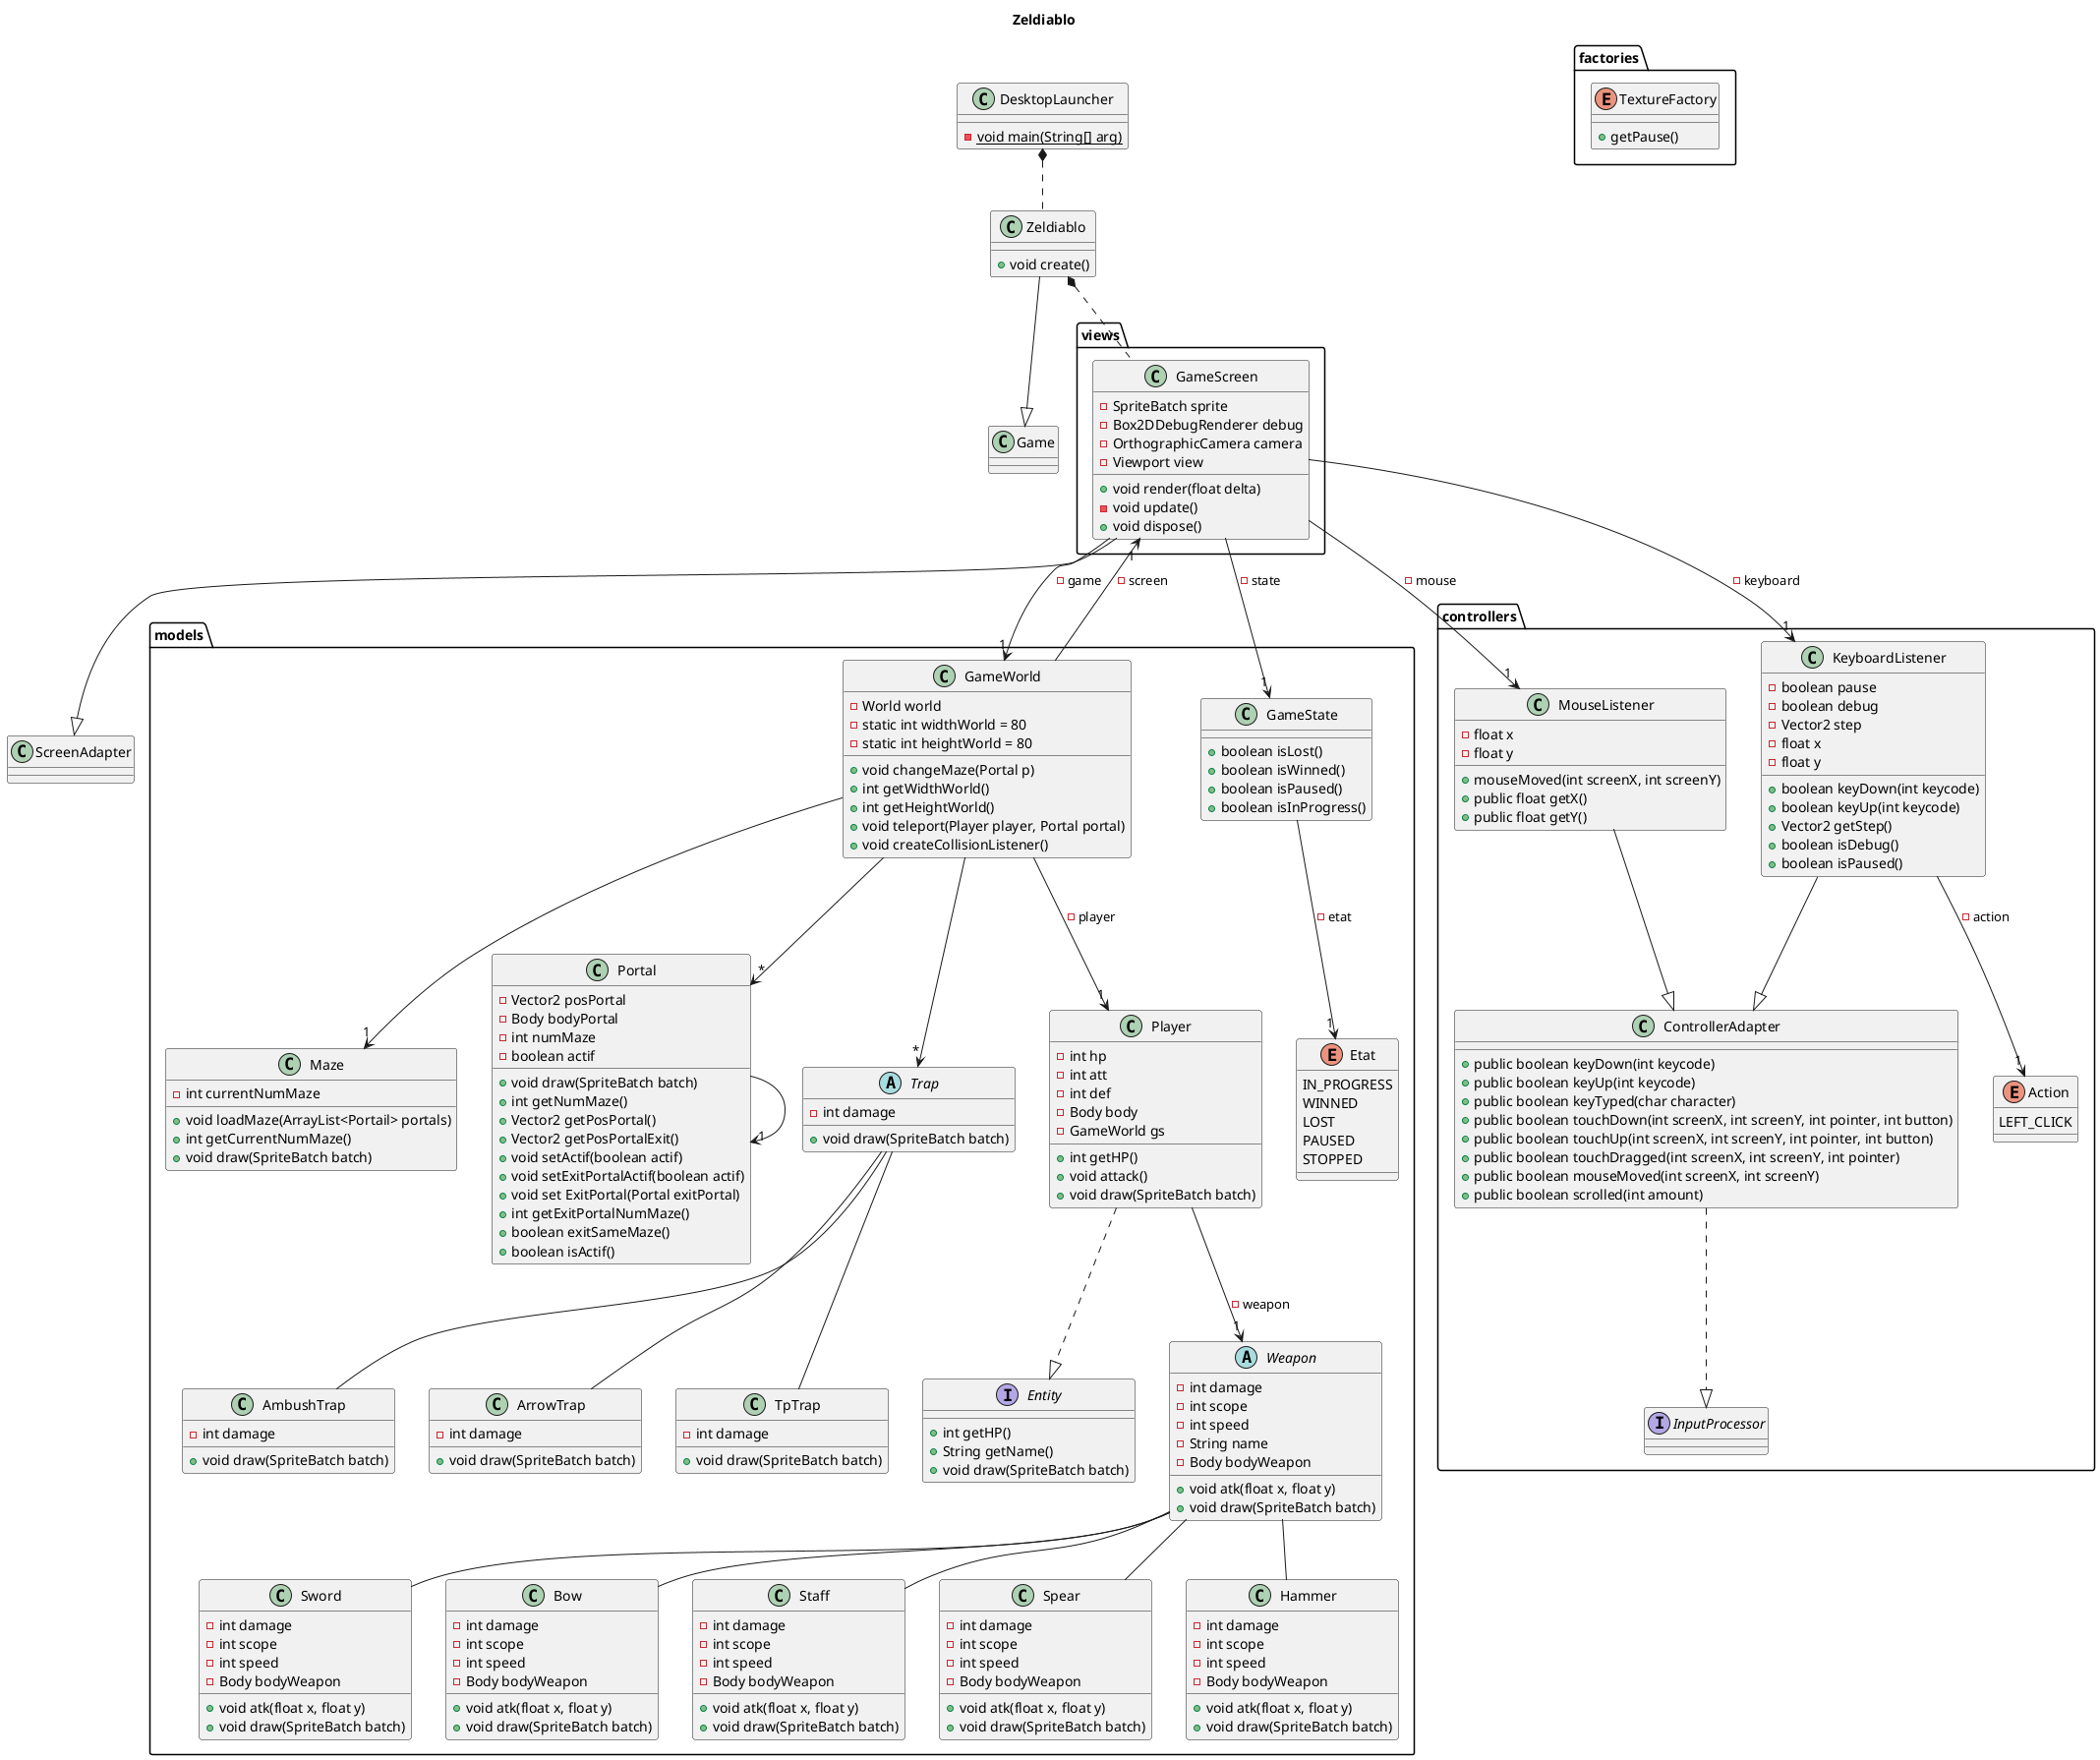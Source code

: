 @startuml

title Zeldiablo

class ScreenAdapter
class Game

class DesktopLauncher {
    - {static} void main(String[] arg)
}

class Zeldiablo {
    + void create()
}

package views {
    class GameScreen {
        - SpriteBatch sprite
        - Box2DDebugRenderer debug
        - OrthographicCamera camera
        - Viewport view
        + void render(float delta)
        - void update()
        + void dispose()
    }
}

package models {
    class GameWorld {
        - World world
        - static int widthWorld = 80
        - static int heightWorld = 80

        + void changeMaze(Portal p)
        + int getWidthWorld()
        + int getHeightWorld()
        + void teleport(Player player, Portal portal)
        + void createCollisionListener()
    }

    class GameState {
        + boolean isLost()
        + boolean isWinned()
        + boolean isPaused()
        + boolean isInProgress()
    }

    enum Etat {
        IN_PROGRESS
        WINNED
        LOST
        PAUSED
        STOPPED
    }

    interface Entity {
        + int getHP()
        + String getName()
        + void draw(SpriteBatch batch)
    }

    class Player {
        - int hp
        - int att
        - int def
        - Body body
        - GameWorld gs

        + int getHP()
        + void attack()
        + void draw(SpriteBatch batch)
    }

    abstract class Weapon {
        - int damage
        - int scope
        - int speed
        - String name
        - Body bodyWeapon
        + void atk(float x, float y)
        + void draw(SpriteBatch batch)
    }

    class Sword {
        - int damage
        - int scope
        - int speed
        - Body bodyWeapon
        + void atk(float x, float y)
        + void draw(SpriteBatch batch)
    }

    class Bow {
        - int damage
        - int scope
        - int speed
        - Body bodyWeapon
        + void atk(float x, float y)
        + void draw(SpriteBatch batch)
    }

    class Staff {
        - int damage
        - int scope
        - int speed
        - Body bodyWeapon
        + void atk(float x, float y)
        + void draw(SpriteBatch batch)
    }

    class Spear {
        - int damage
        - int scope
        - int speed
        - Body bodyWeapon
        + void atk(float x, float y)
        + void draw(SpriteBatch batch)
    }

    class Hammer {
        - int damage
        - int scope
        - int speed
        - Body bodyWeapon
        + void atk(float x, float y)
        + void draw(SpriteBatch batch)
    }

    class Maze {
        - int currentNumMaze

        + void loadMaze(ArrayList<Portail> portals)
        + int getCurrentNumMaze()
        + void draw(SpriteBatch batch)
    }

    class Portal {
        - Vector2 posPortal
        - Body bodyPortal
        - int numMaze
        - boolean actif

        + void draw(SpriteBatch batch)
        + int getNumMaze()
        + Vector2 getPosPortal()
        + Vector2 getPosPortalExit()
        + void setActif(boolean actif)
        + void setExitPortalActif(boolean actif)
        + void set ExitPortal(Portal exitPortal)
        + int getExitPortalNumMaze()
        + boolean exitSameMaze()
        + boolean isActif()
    }

    abstract class Trap {
        - int damage
        + void draw(SpriteBatch batch)
    }

    class ArrowTrap {
        - int damage
        + void draw(SpriteBatch batch)
    }

    class TpTrap {
        - int damage
        + void draw(SpriteBatch batch)
    }

    class AmbushTrap {
        - int damage
        + void draw(SpriteBatch batch)
    }
}

package factories {

    enum TextureFactory {
        + getPause()
    }

}

package controllers {
    class MouseListener {
        - float x
        - float y

        + mouseMoved(int screenX, int screenY)
        + public float getX()
        + public float getY()
    }

    class ControllerAdapter {
        + public boolean keyDown(int keycode)
        + public boolean keyUp(int keycode)
        + public boolean keyTyped(char character)
        + public boolean touchDown(int screenX, int screenY, int pointer, int button)
        + public boolean touchUp(int screenX, int screenY, int pointer, int button)
        + public boolean touchDragged(int screenX, int screenY, int pointer)
        + public boolean mouseMoved(int screenX, int screenY)
        + public boolean scrolled(int amount)
    }

    interface InputProcessor

    class KeyboardListener {
        - boolean pause
        - boolean debug
        - Vector2 step
        - float x
        - float y

        + boolean keyDown(int keycode)
        + boolean keyUp(int keycode)
        + Vector2 getStep()
        + boolean isDebug()
        + boolean isPaused()
    }

    enum Action {
        LEFT_CLICK
    }
}

DesktopLauncher *.. Zeldiablo

Zeldiablo --|> Game
GameScreen --|> ScreenAdapter

Zeldiablo *.. GameScreen


GameState --> "1" Etat: "- etat"

Player ..|> Entity
Player --> "1" Weapon: "- weapon"

Weapon -- Sword
Weapon -- Bow
Weapon -- Staff
Weapon -- Spear
Weapon -- Hammer

Trap -- ArrowTrap
Trap -- TpTrap
Trap -- AmbushTrap

Portal --> "1" Portal

GameScreen --> "1" GameWorld: "- game"
GameScreen --> "1" GameState: "- state"

GameWorld --> "1" GameScreen: "- screen"
GameWorld --> "1" Player: "- player"
GameWorld --> "1" Maze
GameWorld --> "*" Portal
GameWorld --> "*" Trap

KeyboardListener --> "1" Action: "- action"
KeyboardListener --|> ControllerAdapter
MouseListener --|> ControllerAdapter
ControllerAdapter ..|> InputProcessor
GameScreen --> "1" KeyboardListener: "- keyboard"
GameScreen --> "1" MouseListener: "- mouse"

@enduml
